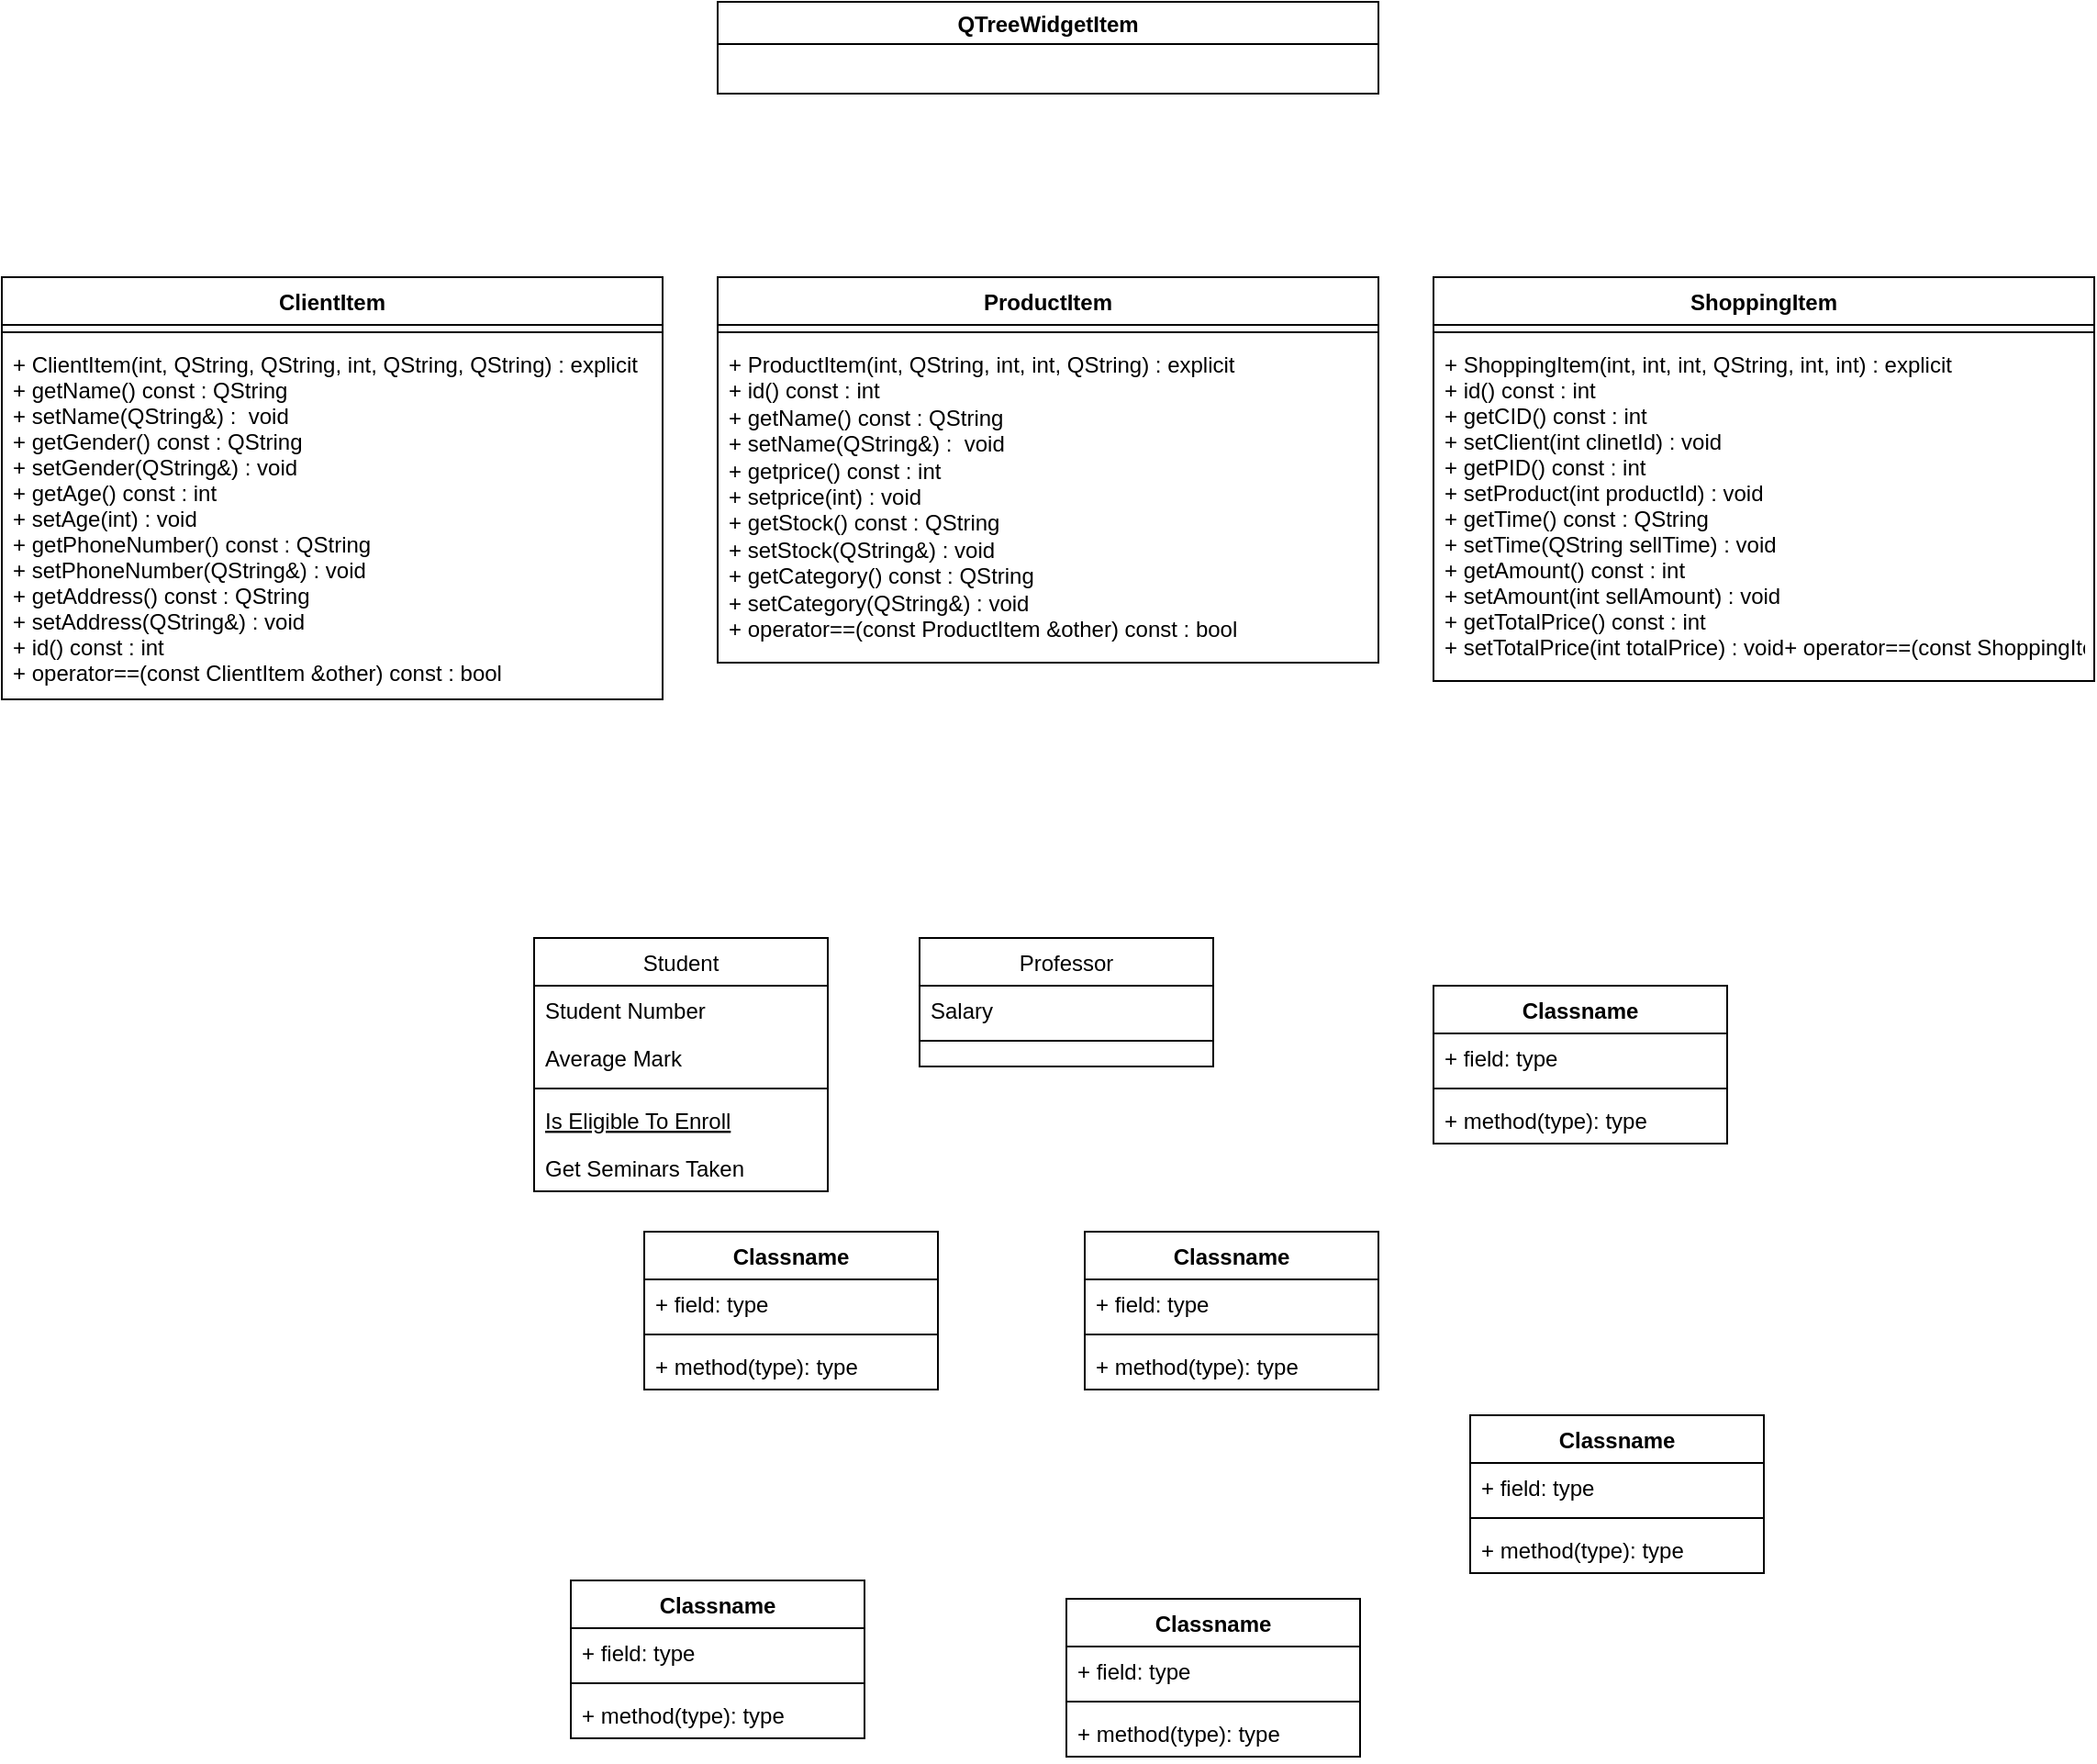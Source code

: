<mxfile version="20.5.1" type="github">
  <diagram id="C5RBs43oDa-KdzZeNtuy" name="Page-1">
    <mxGraphModel dx="4462" dy="5462" grid="1" gridSize="10" guides="1" tooltips="1" connect="1" arrows="1" fold="1" page="1" pageScale="1" pageWidth="3300" pageHeight="4681" math="0" shadow="0">
      <root>
        <mxCell id="WIyWlLk6GJQsqaUBKTNV-0" />
        <mxCell id="WIyWlLk6GJQsqaUBKTNV-1" parent="WIyWlLk6GJQsqaUBKTNV-0" />
        <mxCell id="zkfFHV4jXpPFQw0GAbJ--6" value="Student" style="swimlane;fontStyle=0;align=center;verticalAlign=top;childLayout=stackLayout;horizontal=1;startSize=26;horizontalStack=0;resizeParent=1;resizeLast=0;collapsible=1;marginBottom=0;rounded=0;shadow=0;strokeWidth=1;" parent="WIyWlLk6GJQsqaUBKTNV-1" vertex="1">
          <mxGeometry x="120" y="360" width="160" height="138" as="geometry">
            <mxRectangle x="130" y="380" width="160" height="26" as="alternateBounds" />
          </mxGeometry>
        </mxCell>
        <mxCell id="zkfFHV4jXpPFQw0GAbJ--7" value="Student Number" style="text;align=left;verticalAlign=top;spacingLeft=4;spacingRight=4;overflow=hidden;rotatable=0;points=[[0,0.5],[1,0.5]];portConstraint=eastwest;" parent="zkfFHV4jXpPFQw0GAbJ--6" vertex="1">
          <mxGeometry y="26" width="160" height="26" as="geometry" />
        </mxCell>
        <mxCell id="zkfFHV4jXpPFQw0GAbJ--8" value="Average Mark" style="text;align=left;verticalAlign=top;spacingLeft=4;spacingRight=4;overflow=hidden;rotatable=0;points=[[0,0.5],[1,0.5]];portConstraint=eastwest;rounded=0;shadow=0;html=0;" parent="zkfFHV4jXpPFQw0GAbJ--6" vertex="1">
          <mxGeometry y="52" width="160" height="26" as="geometry" />
        </mxCell>
        <mxCell id="zkfFHV4jXpPFQw0GAbJ--9" value="" style="line;html=1;strokeWidth=1;align=left;verticalAlign=middle;spacingTop=-1;spacingLeft=3;spacingRight=3;rotatable=0;labelPosition=right;points=[];portConstraint=eastwest;" parent="zkfFHV4jXpPFQw0GAbJ--6" vertex="1">
          <mxGeometry y="78" width="160" height="8" as="geometry" />
        </mxCell>
        <mxCell id="zkfFHV4jXpPFQw0GAbJ--10" value="Is Eligible To Enroll" style="text;align=left;verticalAlign=top;spacingLeft=4;spacingRight=4;overflow=hidden;rotatable=0;points=[[0,0.5],[1,0.5]];portConstraint=eastwest;fontStyle=4" parent="zkfFHV4jXpPFQw0GAbJ--6" vertex="1">
          <mxGeometry y="86" width="160" height="26" as="geometry" />
        </mxCell>
        <mxCell id="zkfFHV4jXpPFQw0GAbJ--11" value="Get Seminars Taken" style="text;align=left;verticalAlign=top;spacingLeft=4;spacingRight=4;overflow=hidden;rotatable=0;points=[[0,0.5],[1,0.5]];portConstraint=eastwest;" parent="zkfFHV4jXpPFQw0GAbJ--6" vertex="1">
          <mxGeometry y="112" width="160" height="26" as="geometry" />
        </mxCell>
        <mxCell id="zkfFHV4jXpPFQw0GAbJ--13" value="Professor" style="swimlane;fontStyle=0;align=center;verticalAlign=top;childLayout=stackLayout;horizontal=1;startSize=26;horizontalStack=0;resizeParent=1;resizeLast=0;collapsible=1;marginBottom=0;rounded=0;shadow=0;strokeWidth=1;" parent="WIyWlLk6GJQsqaUBKTNV-1" vertex="1">
          <mxGeometry x="330" y="360" width="160" height="70" as="geometry">
            <mxRectangle x="340" y="380" width="170" height="26" as="alternateBounds" />
          </mxGeometry>
        </mxCell>
        <mxCell id="zkfFHV4jXpPFQw0GAbJ--14" value="Salary" style="text;align=left;verticalAlign=top;spacingLeft=4;spacingRight=4;overflow=hidden;rotatable=0;points=[[0,0.5],[1,0.5]];portConstraint=eastwest;" parent="zkfFHV4jXpPFQw0GAbJ--13" vertex="1">
          <mxGeometry y="26" width="160" height="26" as="geometry" />
        </mxCell>
        <mxCell id="zkfFHV4jXpPFQw0GAbJ--15" value="" style="line;html=1;strokeWidth=1;align=left;verticalAlign=middle;spacingTop=-1;spacingLeft=3;spacingRight=3;rotatable=0;labelPosition=right;points=[];portConstraint=eastwest;" parent="zkfFHV4jXpPFQw0GAbJ--13" vertex="1">
          <mxGeometry y="52" width="160" height="8" as="geometry" />
        </mxCell>
        <mxCell id="AVU4aZ9Kj_DNDIzlgDAj-26" value="QTreeWidgetItem" style="swimlane;" vertex="1" parent="WIyWlLk6GJQsqaUBKTNV-1">
          <mxGeometry x="220" y="-150" width="360" height="50" as="geometry" />
        </mxCell>
        <mxCell id="AVU4aZ9Kj_DNDIzlgDAj-31" value="Classname" style="swimlane;fontStyle=1;align=center;verticalAlign=top;childLayout=stackLayout;horizontal=1;startSize=26;horizontalStack=0;resizeParent=1;resizeParentMax=0;resizeLast=0;collapsible=1;marginBottom=0;" vertex="1" parent="WIyWlLk6GJQsqaUBKTNV-1">
          <mxGeometry x="610" y="386" width="160" height="86" as="geometry" />
        </mxCell>
        <mxCell id="AVU4aZ9Kj_DNDIzlgDAj-32" value="+ field: type" style="text;strokeColor=none;fillColor=none;align=left;verticalAlign=top;spacingLeft=4;spacingRight=4;overflow=hidden;rotatable=0;points=[[0,0.5],[1,0.5]];portConstraint=eastwest;" vertex="1" parent="AVU4aZ9Kj_DNDIzlgDAj-31">
          <mxGeometry y="26" width="160" height="26" as="geometry" />
        </mxCell>
        <mxCell id="AVU4aZ9Kj_DNDIzlgDAj-33" value="" style="line;strokeWidth=1;fillColor=none;align=left;verticalAlign=middle;spacingTop=-1;spacingLeft=3;spacingRight=3;rotatable=0;labelPosition=right;points=[];portConstraint=eastwest;strokeColor=inherit;" vertex="1" parent="AVU4aZ9Kj_DNDIzlgDAj-31">
          <mxGeometry y="52" width="160" height="8" as="geometry" />
        </mxCell>
        <mxCell id="AVU4aZ9Kj_DNDIzlgDAj-34" value="+ method(type): type" style="text;strokeColor=none;fillColor=none;align=left;verticalAlign=top;spacingLeft=4;spacingRight=4;overflow=hidden;rotatable=0;points=[[0,0.5],[1,0.5]];portConstraint=eastwest;" vertex="1" parent="AVU4aZ9Kj_DNDIzlgDAj-31">
          <mxGeometry y="60" width="160" height="26" as="geometry" />
        </mxCell>
        <mxCell id="AVU4aZ9Kj_DNDIzlgDAj-35" value="Classname" style="swimlane;fontStyle=1;align=center;verticalAlign=top;childLayout=stackLayout;horizontal=1;startSize=26;horizontalStack=0;resizeParent=1;resizeParentMax=0;resizeLast=0;collapsible=1;marginBottom=0;" vertex="1" parent="WIyWlLk6GJQsqaUBKTNV-1">
          <mxGeometry x="420" y="520" width="160" height="86" as="geometry" />
        </mxCell>
        <mxCell id="AVU4aZ9Kj_DNDIzlgDAj-36" value="+ field: type" style="text;strokeColor=none;fillColor=none;align=left;verticalAlign=top;spacingLeft=4;spacingRight=4;overflow=hidden;rotatable=0;points=[[0,0.5],[1,0.5]];portConstraint=eastwest;" vertex="1" parent="AVU4aZ9Kj_DNDIzlgDAj-35">
          <mxGeometry y="26" width="160" height="26" as="geometry" />
        </mxCell>
        <mxCell id="AVU4aZ9Kj_DNDIzlgDAj-37" value="" style="line;strokeWidth=1;fillColor=none;align=left;verticalAlign=middle;spacingTop=-1;spacingLeft=3;spacingRight=3;rotatable=0;labelPosition=right;points=[];portConstraint=eastwest;strokeColor=inherit;" vertex="1" parent="AVU4aZ9Kj_DNDIzlgDAj-35">
          <mxGeometry y="52" width="160" height="8" as="geometry" />
        </mxCell>
        <mxCell id="AVU4aZ9Kj_DNDIzlgDAj-38" value="+ method(type): type" style="text;strokeColor=none;fillColor=none;align=left;verticalAlign=top;spacingLeft=4;spacingRight=4;overflow=hidden;rotatable=0;points=[[0,0.5],[1,0.5]];portConstraint=eastwest;" vertex="1" parent="AVU4aZ9Kj_DNDIzlgDAj-35">
          <mxGeometry y="60" width="160" height="26" as="geometry" />
        </mxCell>
        <mxCell id="AVU4aZ9Kj_DNDIzlgDAj-39" value="Classname" style="swimlane;fontStyle=1;align=center;verticalAlign=top;childLayout=stackLayout;horizontal=1;startSize=26;horizontalStack=0;resizeParent=1;resizeParentMax=0;resizeLast=0;collapsible=1;marginBottom=0;" vertex="1" parent="WIyWlLk6GJQsqaUBKTNV-1">
          <mxGeometry x="630.0" y="620" width="160" height="86" as="geometry" />
        </mxCell>
        <mxCell id="AVU4aZ9Kj_DNDIzlgDAj-40" value="+ field: type" style="text;strokeColor=none;fillColor=none;align=left;verticalAlign=top;spacingLeft=4;spacingRight=4;overflow=hidden;rotatable=0;points=[[0,0.5],[1,0.5]];portConstraint=eastwest;" vertex="1" parent="AVU4aZ9Kj_DNDIzlgDAj-39">
          <mxGeometry y="26" width="160" height="26" as="geometry" />
        </mxCell>
        <mxCell id="AVU4aZ9Kj_DNDIzlgDAj-41" value="" style="line;strokeWidth=1;fillColor=none;align=left;verticalAlign=middle;spacingTop=-1;spacingLeft=3;spacingRight=3;rotatable=0;labelPosition=right;points=[];portConstraint=eastwest;strokeColor=inherit;" vertex="1" parent="AVU4aZ9Kj_DNDIzlgDAj-39">
          <mxGeometry y="52" width="160" height="8" as="geometry" />
        </mxCell>
        <mxCell id="AVU4aZ9Kj_DNDIzlgDAj-42" value="+ method(type): type" style="text;strokeColor=none;fillColor=none;align=left;verticalAlign=top;spacingLeft=4;spacingRight=4;overflow=hidden;rotatable=0;points=[[0,0.5],[1,0.5]];portConstraint=eastwest;" vertex="1" parent="AVU4aZ9Kj_DNDIzlgDAj-39">
          <mxGeometry y="60" width="160" height="26" as="geometry" />
        </mxCell>
        <mxCell id="AVU4aZ9Kj_DNDIzlgDAj-43" value="Classname" style="swimlane;fontStyle=1;align=center;verticalAlign=top;childLayout=stackLayout;horizontal=1;startSize=26;horizontalStack=0;resizeParent=1;resizeParentMax=0;resizeLast=0;collapsible=1;marginBottom=0;" vertex="1" parent="WIyWlLk6GJQsqaUBKTNV-1">
          <mxGeometry x="180.0" y="520" width="160" height="86" as="geometry" />
        </mxCell>
        <mxCell id="AVU4aZ9Kj_DNDIzlgDAj-44" value="+ field: type" style="text;strokeColor=none;fillColor=none;align=left;verticalAlign=top;spacingLeft=4;spacingRight=4;overflow=hidden;rotatable=0;points=[[0,0.5],[1,0.5]];portConstraint=eastwest;" vertex="1" parent="AVU4aZ9Kj_DNDIzlgDAj-43">
          <mxGeometry y="26" width="160" height="26" as="geometry" />
        </mxCell>
        <mxCell id="AVU4aZ9Kj_DNDIzlgDAj-45" value="" style="line;strokeWidth=1;fillColor=none;align=left;verticalAlign=middle;spacingTop=-1;spacingLeft=3;spacingRight=3;rotatable=0;labelPosition=right;points=[];portConstraint=eastwest;strokeColor=inherit;" vertex="1" parent="AVU4aZ9Kj_DNDIzlgDAj-43">
          <mxGeometry y="52" width="160" height="8" as="geometry" />
        </mxCell>
        <mxCell id="AVU4aZ9Kj_DNDIzlgDAj-46" value="+ method(type): type" style="text;strokeColor=none;fillColor=none;align=left;verticalAlign=top;spacingLeft=4;spacingRight=4;overflow=hidden;rotatable=0;points=[[0,0.5],[1,0.5]];portConstraint=eastwest;" vertex="1" parent="AVU4aZ9Kj_DNDIzlgDAj-43">
          <mxGeometry y="60" width="160" height="26" as="geometry" />
        </mxCell>
        <mxCell id="AVU4aZ9Kj_DNDIzlgDAj-55" value="Classname" style="swimlane;fontStyle=1;align=center;verticalAlign=top;childLayout=stackLayout;horizontal=1;startSize=26;horizontalStack=0;resizeParent=1;resizeParentMax=0;resizeLast=0;collapsible=1;marginBottom=0;" vertex="1" parent="WIyWlLk6GJQsqaUBKTNV-1">
          <mxGeometry x="410.0" y="720" width="160" height="86" as="geometry" />
        </mxCell>
        <mxCell id="AVU4aZ9Kj_DNDIzlgDAj-56" value="+ field: type" style="text;strokeColor=none;fillColor=none;align=left;verticalAlign=top;spacingLeft=4;spacingRight=4;overflow=hidden;rotatable=0;points=[[0,0.5],[1,0.5]];portConstraint=eastwest;" vertex="1" parent="AVU4aZ9Kj_DNDIzlgDAj-55">
          <mxGeometry y="26" width="160" height="26" as="geometry" />
        </mxCell>
        <mxCell id="AVU4aZ9Kj_DNDIzlgDAj-57" value="" style="line;strokeWidth=1;fillColor=none;align=left;verticalAlign=middle;spacingTop=-1;spacingLeft=3;spacingRight=3;rotatable=0;labelPosition=right;points=[];portConstraint=eastwest;strokeColor=inherit;" vertex="1" parent="AVU4aZ9Kj_DNDIzlgDAj-55">
          <mxGeometry y="52" width="160" height="8" as="geometry" />
        </mxCell>
        <mxCell id="AVU4aZ9Kj_DNDIzlgDAj-58" value="+ method(type): type" style="text;strokeColor=none;fillColor=none;align=left;verticalAlign=top;spacingLeft=4;spacingRight=4;overflow=hidden;rotatable=0;points=[[0,0.5],[1,0.5]];portConstraint=eastwest;" vertex="1" parent="AVU4aZ9Kj_DNDIzlgDAj-55">
          <mxGeometry y="60" width="160" height="26" as="geometry" />
        </mxCell>
        <mxCell id="AVU4aZ9Kj_DNDIzlgDAj-47" value="Classname" style="swimlane;fontStyle=1;align=center;verticalAlign=top;childLayout=stackLayout;horizontal=1;startSize=26;horizontalStack=0;resizeParent=1;resizeParentMax=0;resizeLast=0;collapsible=1;marginBottom=0;" vertex="1" parent="WIyWlLk6GJQsqaUBKTNV-1">
          <mxGeometry x="140" y="710" width="160" height="86" as="geometry" />
        </mxCell>
        <mxCell id="AVU4aZ9Kj_DNDIzlgDAj-48" value="+ field: type" style="text;strokeColor=none;fillColor=none;align=left;verticalAlign=top;spacingLeft=4;spacingRight=4;overflow=hidden;rotatable=0;points=[[0,0.5],[1,0.5]];portConstraint=eastwest;" vertex="1" parent="AVU4aZ9Kj_DNDIzlgDAj-47">
          <mxGeometry y="26" width="160" height="26" as="geometry" />
        </mxCell>
        <mxCell id="AVU4aZ9Kj_DNDIzlgDAj-49" value="" style="line;strokeWidth=1;fillColor=none;align=left;verticalAlign=middle;spacingTop=-1;spacingLeft=3;spacingRight=3;rotatable=0;labelPosition=right;points=[];portConstraint=eastwest;strokeColor=inherit;" vertex="1" parent="AVU4aZ9Kj_DNDIzlgDAj-47">
          <mxGeometry y="52" width="160" height="8" as="geometry" />
        </mxCell>
        <mxCell id="AVU4aZ9Kj_DNDIzlgDAj-50" value="+ method(type): type" style="text;strokeColor=none;fillColor=none;align=left;verticalAlign=top;spacingLeft=4;spacingRight=4;overflow=hidden;rotatable=0;points=[[0,0.5],[1,0.5]];portConstraint=eastwest;" vertex="1" parent="AVU4aZ9Kj_DNDIzlgDAj-47">
          <mxGeometry y="60" width="160" height="26" as="geometry" />
        </mxCell>
        <mxCell id="AVU4aZ9Kj_DNDIzlgDAj-71" value="ProductItem" style="swimlane;fontStyle=1;align=center;verticalAlign=top;childLayout=stackLayout;horizontal=1;startSize=26;horizontalStack=0;resizeParent=1;resizeParentMax=0;resizeLast=0;collapsible=1;marginBottom=0;" vertex="1" parent="WIyWlLk6GJQsqaUBKTNV-1">
          <mxGeometry x="220" width="360" height="210" as="geometry" />
        </mxCell>
        <mxCell id="AVU4aZ9Kj_DNDIzlgDAj-73" value="" style="line;strokeWidth=1;fillColor=none;align=left;verticalAlign=middle;spacingTop=-1;spacingLeft=3;spacingRight=3;rotatable=0;labelPosition=right;points=[];portConstraint=eastwest;strokeColor=inherit;" vertex="1" parent="AVU4aZ9Kj_DNDIzlgDAj-71">
          <mxGeometry y="26" width="360" height="8" as="geometry" />
        </mxCell>
        <mxCell id="AVU4aZ9Kj_DNDIzlgDAj-74" value="+ ProductItem(int, QString, int, int, QString) : explicit&lt;br&gt;+ id() const : int&lt;br&gt;+ getName() const : QString&lt;br&gt;+ setName(QString&amp;amp;) :&amp;nbsp; void&lt;br&gt;+ getprice() const : int&amp;nbsp; &amp;nbsp; &amp;nbsp; &amp;nbsp; &amp;nbsp; &amp;nbsp;&amp;nbsp;&lt;br&gt;+ setprice(int) : void&lt;br&gt;+ getStock() const : QString&amp;nbsp;&lt;br&gt;+ setStock(QString&amp;amp;) : void&lt;br&gt;+ getCategory() const : QString&lt;br&gt;+ setCategory(QString&amp;amp;) : void&lt;br&gt;+ operator==(const ProductItem &amp;amp;other) const : bool&amp;nbsp; &amp;nbsp; &amp;nbsp;" style="text;strokeColor=none;fillColor=none;align=left;verticalAlign=top;spacingLeft=4;spacingRight=4;overflow=hidden;rotatable=0;points=[[0,0.5],[1,0.5]];portConstraint=eastwest;html=1;whiteSpace=wrap;" vertex="1" parent="AVU4aZ9Kj_DNDIzlgDAj-71">
          <mxGeometry y="34" width="360" height="176" as="geometry" />
        </mxCell>
        <mxCell id="AVU4aZ9Kj_DNDIzlgDAj-76" value="ShoppingItem" style="swimlane;fontStyle=1;align=center;verticalAlign=top;childLayout=stackLayout;horizontal=1;startSize=26;horizontalStack=0;resizeParent=1;resizeParentMax=0;resizeLast=0;collapsible=1;marginBottom=0;" vertex="1" parent="WIyWlLk6GJQsqaUBKTNV-1">
          <mxGeometry x="610" width="360" height="220" as="geometry" />
        </mxCell>
        <mxCell id="AVU4aZ9Kj_DNDIzlgDAj-77" value="" style="line;strokeWidth=1;fillColor=none;align=left;verticalAlign=middle;spacingTop=-1;spacingLeft=3;spacingRight=3;rotatable=0;labelPosition=right;points=[];portConstraint=eastwest;strokeColor=inherit;" vertex="1" parent="AVU4aZ9Kj_DNDIzlgDAj-76">
          <mxGeometry y="26" width="360" height="8" as="geometry" />
        </mxCell>
        <mxCell id="AVU4aZ9Kj_DNDIzlgDAj-78" value="+ ShoppingItem(int, int, int, QString, int, int) : explicit&#xa;+ id() const : int                  &#xa;+ getCID() const : int&#xa;+ setClient(int clinetId) : void&#xa;+ getPID() const : int  &#xa;+ setProduct(int productId) : void&#xa;+ getTime() const : QString&#xa;+ setTime(QString sellTime) : void&#xa;+ getAmount() const : int&#xa;+ setAmount(int sellAmount) : void&#xa;+ getTotalPrice() const : int&#xa;+ setTotalPrice(int totalPrice) : void+ operator==(const ShoppingItem &amp;other) const : bool     " style="text;strokeColor=none;fillColor=none;align=left;verticalAlign=top;spacingLeft=4;spacingRight=4;overflow=hidden;rotatable=0;points=[[0,0.5],[1,0.5]];portConstraint=eastwest;" vertex="1" parent="AVU4aZ9Kj_DNDIzlgDAj-76">
          <mxGeometry y="34" width="360" height="186" as="geometry" />
        </mxCell>
        <mxCell id="AVU4aZ9Kj_DNDIzlgDAj-79" value="ClientItem" style="swimlane;fontStyle=1;align=center;verticalAlign=top;childLayout=stackLayout;horizontal=1;startSize=26;horizontalStack=0;resizeParent=1;resizeParentMax=0;resizeLast=0;collapsible=1;marginBottom=0;" vertex="1" parent="WIyWlLk6GJQsqaUBKTNV-1">
          <mxGeometry x="-170" width="360" height="230" as="geometry" />
        </mxCell>
        <mxCell id="AVU4aZ9Kj_DNDIzlgDAj-80" value="" style="line;strokeWidth=1;fillColor=none;align=left;verticalAlign=middle;spacingTop=-1;spacingLeft=3;spacingRight=3;rotatable=0;labelPosition=right;points=[];portConstraint=eastwest;strokeColor=inherit;" vertex="1" parent="AVU4aZ9Kj_DNDIzlgDAj-79">
          <mxGeometry y="26" width="360" height="8" as="geometry" />
        </mxCell>
        <mxCell id="AVU4aZ9Kj_DNDIzlgDAj-81" value="+ ClientItem(int, QString, QString, int, QString, QString) : explicit&#xa;+ getName() const : QString&#xa;+ setName(QString&amp;) :  void&#xa;+ getGender() const : QString &#xa;+ setGender(QString&amp;) : void&#xa;+ getAge() const : int            &#xa;+ setAge(int) : void&#xa;+ getPhoneNumber() const : QString &#xa;+ setPhoneNumber(QString&amp;) : void&#xa;+ getAddress() const : QString&#xa;+ setAddress(QString&amp;) : void&#xa;+ id() const : int&#xa;+ operator==(const ClientItem &amp;other) const : bool     " style="text;strokeColor=none;fillColor=none;align=left;verticalAlign=top;spacingLeft=4;spacingRight=4;overflow=hidden;rotatable=0;points=[[0,0.5],[1,0.5]];portConstraint=eastwest;" vertex="1" parent="AVU4aZ9Kj_DNDIzlgDAj-79">
          <mxGeometry y="34" width="360" height="196" as="geometry" />
        </mxCell>
      </root>
    </mxGraphModel>
  </diagram>
</mxfile>
